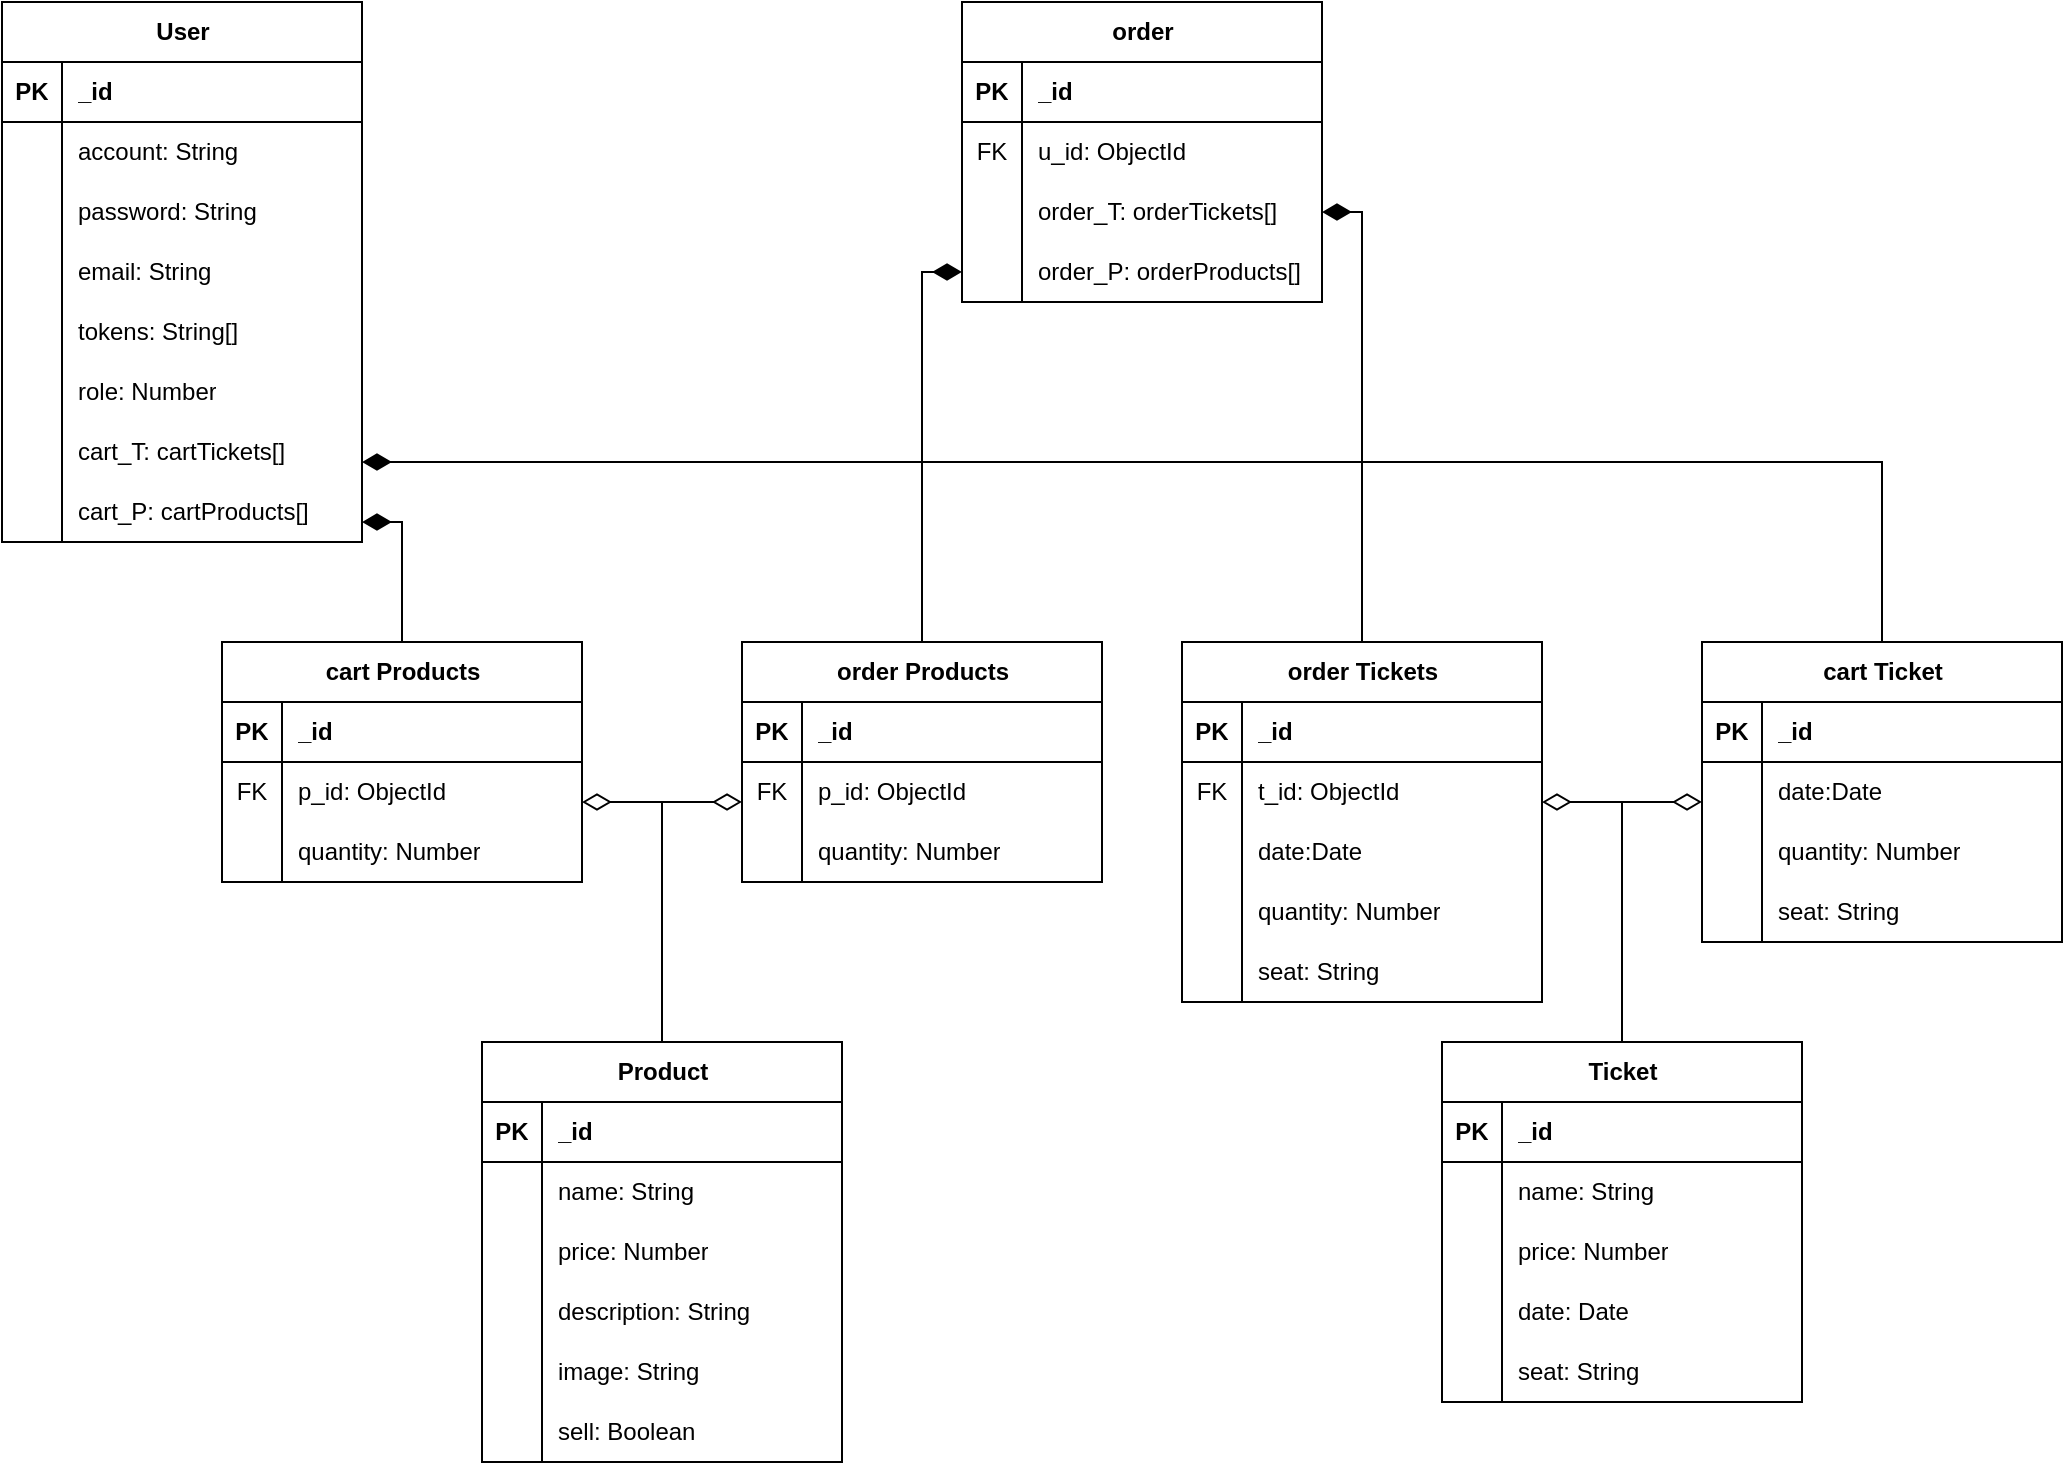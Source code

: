 <mxfile version="24.7.3" type="device">
  <diagram name="第 1 页" id="vnRmM3pLSCdq3qWlLjhB">
    <mxGraphModel dx="1093" dy="749" grid="1" gridSize="10" guides="1" tooltips="1" connect="1" arrows="1" fold="1" page="1" pageScale="1" pageWidth="1654" pageHeight="1169" math="0" shadow="0">
      <root>
        <mxCell id="0" />
        <mxCell id="1" parent="0" />
        <mxCell id="7ZdfavtsLprQ-mGhEXLM-1" value="User" style="shape=table;startSize=30;container=1;collapsible=1;childLayout=tableLayout;fixedRows=1;rowLines=0;fontStyle=1;align=center;resizeLast=1;html=1;" parent="1" vertex="1">
          <mxGeometry x="590" y="80" width="180" height="270" as="geometry" />
        </mxCell>
        <mxCell id="7ZdfavtsLprQ-mGhEXLM-2" value="" style="shape=tableRow;horizontal=0;startSize=0;swimlaneHead=0;swimlaneBody=0;fillColor=none;collapsible=0;dropTarget=0;points=[[0,0.5],[1,0.5]];portConstraint=eastwest;top=0;left=0;right=0;bottom=1;" parent="7ZdfavtsLprQ-mGhEXLM-1" vertex="1">
          <mxGeometry y="30" width="180" height="30" as="geometry" />
        </mxCell>
        <mxCell id="7ZdfavtsLprQ-mGhEXLM-3" value="PK" style="shape=partialRectangle;connectable=0;fillColor=none;top=0;left=0;bottom=0;right=0;fontStyle=1;overflow=hidden;whiteSpace=wrap;html=1;" parent="7ZdfavtsLprQ-mGhEXLM-2" vertex="1">
          <mxGeometry width="30" height="30" as="geometry">
            <mxRectangle width="30" height="30" as="alternateBounds" />
          </mxGeometry>
        </mxCell>
        <mxCell id="7ZdfavtsLprQ-mGhEXLM-4" value="_id" style="shape=partialRectangle;connectable=0;fillColor=none;top=0;left=0;bottom=0;right=0;align=left;spacingLeft=6;fontStyle=1;overflow=hidden;whiteSpace=wrap;html=1;" parent="7ZdfavtsLprQ-mGhEXLM-2" vertex="1">
          <mxGeometry x="30" width="150" height="30" as="geometry">
            <mxRectangle width="150" height="30" as="alternateBounds" />
          </mxGeometry>
        </mxCell>
        <mxCell id="7ZdfavtsLprQ-mGhEXLM-5" value="" style="shape=tableRow;horizontal=0;startSize=0;swimlaneHead=0;swimlaneBody=0;fillColor=none;collapsible=0;dropTarget=0;points=[[0,0.5],[1,0.5]];portConstraint=eastwest;top=0;left=0;right=0;bottom=0;" parent="7ZdfavtsLprQ-mGhEXLM-1" vertex="1">
          <mxGeometry y="60" width="180" height="30" as="geometry" />
        </mxCell>
        <mxCell id="7ZdfavtsLprQ-mGhEXLM-6" value="" style="shape=partialRectangle;connectable=0;fillColor=none;top=0;left=0;bottom=0;right=0;editable=1;overflow=hidden;whiteSpace=wrap;html=1;" parent="7ZdfavtsLprQ-mGhEXLM-5" vertex="1">
          <mxGeometry width="30" height="30" as="geometry">
            <mxRectangle width="30" height="30" as="alternateBounds" />
          </mxGeometry>
        </mxCell>
        <mxCell id="7ZdfavtsLprQ-mGhEXLM-7" value="account: String" style="shape=partialRectangle;connectable=0;fillColor=none;top=0;left=0;bottom=0;right=0;align=left;spacingLeft=6;overflow=hidden;whiteSpace=wrap;html=1;" parent="7ZdfavtsLprQ-mGhEXLM-5" vertex="1">
          <mxGeometry x="30" width="150" height="30" as="geometry">
            <mxRectangle width="150" height="30" as="alternateBounds" />
          </mxGeometry>
        </mxCell>
        <mxCell id="7ZdfavtsLprQ-mGhEXLM-8" value="" style="shape=tableRow;horizontal=0;startSize=0;swimlaneHead=0;swimlaneBody=0;fillColor=none;collapsible=0;dropTarget=0;points=[[0,0.5],[1,0.5]];portConstraint=eastwest;top=0;left=0;right=0;bottom=0;" parent="7ZdfavtsLprQ-mGhEXLM-1" vertex="1">
          <mxGeometry y="90" width="180" height="30" as="geometry" />
        </mxCell>
        <mxCell id="7ZdfavtsLprQ-mGhEXLM-9" value="" style="shape=partialRectangle;connectable=0;fillColor=none;top=0;left=0;bottom=0;right=0;editable=1;overflow=hidden;whiteSpace=wrap;html=1;" parent="7ZdfavtsLprQ-mGhEXLM-8" vertex="1">
          <mxGeometry width="30" height="30" as="geometry">
            <mxRectangle width="30" height="30" as="alternateBounds" />
          </mxGeometry>
        </mxCell>
        <mxCell id="7ZdfavtsLprQ-mGhEXLM-10" value="password: String" style="shape=partialRectangle;connectable=0;fillColor=none;top=0;left=0;bottom=0;right=0;align=left;spacingLeft=6;overflow=hidden;whiteSpace=wrap;html=1;" parent="7ZdfavtsLprQ-mGhEXLM-8" vertex="1">
          <mxGeometry x="30" width="150" height="30" as="geometry">
            <mxRectangle width="150" height="30" as="alternateBounds" />
          </mxGeometry>
        </mxCell>
        <mxCell id="7ZdfavtsLprQ-mGhEXLM-11" value="" style="shape=tableRow;horizontal=0;startSize=0;swimlaneHead=0;swimlaneBody=0;fillColor=none;collapsible=0;dropTarget=0;points=[[0,0.5],[1,0.5]];portConstraint=eastwest;top=0;left=0;right=0;bottom=0;" parent="7ZdfavtsLprQ-mGhEXLM-1" vertex="1">
          <mxGeometry y="120" width="180" height="30" as="geometry" />
        </mxCell>
        <mxCell id="7ZdfavtsLprQ-mGhEXLM-12" value="" style="shape=partialRectangle;connectable=0;fillColor=none;top=0;left=0;bottom=0;right=0;editable=1;overflow=hidden;whiteSpace=wrap;html=1;" parent="7ZdfavtsLprQ-mGhEXLM-11" vertex="1">
          <mxGeometry width="30" height="30" as="geometry">
            <mxRectangle width="30" height="30" as="alternateBounds" />
          </mxGeometry>
        </mxCell>
        <mxCell id="7ZdfavtsLprQ-mGhEXLM-13" value="email: String" style="shape=partialRectangle;connectable=0;fillColor=none;top=0;left=0;bottom=0;right=0;align=left;spacingLeft=6;overflow=hidden;whiteSpace=wrap;html=1;" parent="7ZdfavtsLprQ-mGhEXLM-11" vertex="1">
          <mxGeometry x="30" width="150" height="30" as="geometry">
            <mxRectangle width="150" height="30" as="alternateBounds" />
          </mxGeometry>
        </mxCell>
        <mxCell id="7ZdfavtsLprQ-mGhEXLM-27" style="shape=tableRow;horizontal=0;startSize=0;swimlaneHead=0;swimlaneBody=0;fillColor=none;collapsible=0;dropTarget=0;points=[[0,0.5],[1,0.5]];portConstraint=eastwest;top=0;left=0;right=0;bottom=0;" parent="7ZdfavtsLprQ-mGhEXLM-1" vertex="1">
          <mxGeometry y="150" width="180" height="30" as="geometry" />
        </mxCell>
        <mxCell id="7ZdfavtsLprQ-mGhEXLM-28" style="shape=partialRectangle;connectable=0;fillColor=none;top=0;left=0;bottom=0;right=0;editable=1;overflow=hidden;whiteSpace=wrap;html=1;" parent="7ZdfavtsLprQ-mGhEXLM-27" vertex="1">
          <mxGeometry width="30" height="30" as="geometry">
            <mxRectangle width="30" height="30" as="alternateBounds" />
          </mxGeometry>
        </mxCell>
        <mxCell id="7ZdfavtsLprQ-mGhEXLM-29" value="tokens: String[]" style="shape=partialRectangle;connectable=0;fillColor=none;top=0;left=0;bottom=0;right=0;align=left;spacingLeft=6;overflow=hidden;whiteSpace=wrap;html=1;" parent="7ZdfavtsLprQ-mGhEXLM-27" vertex="1">
          <mxGeometry x="30" width="150" height="30" as="geometry">
            <mxRectangle width="150" height="30" as="alternateBounds" />
          </mxGeometry>
        </mxCell>
        <mxCell id="7ZdfavtsLprQ-mGhEXLM-30" style="shape=tableRow;horizontal=0;startSize=0;swimlaneHead=0;swimlaneBody=0;fillColor=none;collapsible=0;dropTarget=0;points=[[0,0.5],[1,0.5]];portConstraint=eastwest;top=0;left=0;right=0;bottom=0;" parent="7ZdfavtsLprQ-mGhEXLM-1" vertex="1">
          <mxGeometry y="180" width="180" height="30" as="geometry" />
        </mxCell>
        <mxCell id="7ZdfavtsLprQ-mGhEXLM-31" style="shape=partialRectangle;connectable=0;fillColor=none;top=0;left=0;bottom=0;right=0;editable=1;overflow=hidden;whiteSpace=wrap;html=1;" parent="7ZdfavtsLprQ-mGhEXLM-30" vertex="1">
          <mxGeometry width="30" height="30" as="geometry">
            <mxRectangle width="30" height="30" as="alternateBounds" />
          </mxGeometry>
        </mxCell>
        <mxCell id="7ZdfavtsLprQ-mGhEXLM-32" value="role: Number" style="shape=partialRectangle;connectable=0;fillColor=none;top=0;left=0;bottom=0;right=0;align=left;spacingLeft=6;overflow=hidden;whiteSpace=wrap;html=1;" parent="7ZdfavtsLprQ-mGhEXLM-30" vertex="1">
          <mxGeometry x="30" width="150" height="30" as="geometry">
            <mxRectangle width="150" height="30" as="alternateBounds" />
          </mxGeometry>
        </mxCell>
        <mxCell id="48XkrjjY6h9dsQKsp2La-142" style="shape=tableRow;horizontal=0;startSize=0;swimlaneHead=0;swimlaneBody=0;fillColor=none;collapsible=0;dropTarget=0;points=[[0,0.5],[1,0.5]];portConstraint=eastwest;top=0;left=0;right=0;bottom=0;" parent="7ZdfavtsLprQ-mGhEXLM-1" vertex="1">
          <mxGeometry y="210" width="180" height="30" as="geometry" />
        </mxCell>
        <mxCell id="48XkrjjY6h9dsQKsp2La-143" style="shape=partialRectangle;connectable=0;fillColor=none;top=0;left=0;bottom=0;right=0;editable=1;overflow=hidden;whiteSpace=wrap;html=1;" parent="48XkrjjY6h9dsQKsp2La-142" vertex="1">
          <mxGeometry width="30" height="30" as="geometry">
            <mxRectangle width="30" height="30" as="alternateBounds" />
          </mxGeometry>
        </mxCell>
        <mxCell id="48XkrjjY6h9dsQKsp2La-144" value="cart_T: cartTickets[]" style="shape=partialRectangle;connectable=0;fillColor=none;top=0;left=0;bottom=0;right=0;align=left;spacingLeft=6;overflow=hidden;whiteSpace=wrap;html=1;" parent="48XkrjjY6h9dsQKsp2La-142" vertex="1">
          <mxGeometry x="30" width="150" height="30" as="geometry">
            <mxRectangle width="150" height="30" as="alternateBounds" />
          </mxGeometry>
        </mxCell>
        <mxCell id="48XkrjjY6h9dsQKsp2La-145" style="shape=tableRow;horizontal=0;startSize=0;swimlaneHead=0;swimlaneBody=0;fillColor=none;collapsible=0;dropTarget=0;points=[[0,0.5],[1,0.5]];portConstraint=eastwest;top=0;left=0;right=0;bottom=0;" parent="7ZdfavtsLprQ-mGhEXLM-1" vertex="1">
          <mxGeometry y="240" width="180" height="30" as="geometry" />
        </mxCell>
        <mxCell id="48XkrjjY6h9dsQKsp2La-146" style="shape=partialRectangle;connectable=0;fillColor=none;top=0;left=0;bottom=0;right=0;editable=1;overflow=hidden;whiteSpace=wrap;html=1;" parent="48XkrjjY6h9dsQKsp2La-145" vertex="1">
          <mxGeometry width="30" height="30" as="geometry">
            <mxRectangle width="30" height="30" as="alternateBounds" />
          </mxGeometry>
        </mxCell>
        <mxCell id="48XkrjjY6h9dsQKsp2La-147" value="cart_P: cartProducts[]" style="shape=partialRectangle;connectable=0;fillColor=none;top=0;left=0;bottom=0;right=0;align=left;spacingLeft=6;overflow=hidden;whiteSpace=wrap;html=1;" parent="48XkrjjY6h9dsQKsp2La-145" vertex="1">
          <mxGeometry x="30" width="150" height="30" as="geometry">
            <mxRectangle width="150" height="30" as="alternateBounds" />
          </mxGeometry>
        </mxCell>
        <mxCell id="7ZdfavtsLprQ-mGhEXLM-14" value="cart Products" style="shape=table;startSize=30;container=1;collapsible=1;childLayout=tableLayout;fixedRows=1;rowLines=0;fontStyle=1;align=center;resizeLast=1;html=1;" parent="1" vertex="1">
          <mxGeometry x="700" y="400" width="180" height="120" as="geometry" />
        </mxCell>
        <mxCell id="7ZdfavtsLprQ-mGhEXLM-15" value="" style="shape=tableRow;horizontal=0;startSize=0;swimlaneHead=0;swimlaneBody=0;fillColor=none;collapsible=0;dropTarget=0;points=[[0,0.5],[1,0.5]];portConstraint=eastwest;top=0;left=0;right=0;bottom=1;" parent="7ZdfavtsLprQ-mGhEXLM-14" vertex="1">
          <mxGeometry y="30" width="180" height="30" as="geometry" />
        </mxCell>
        <mxCell id="7ZdfavtsLprQ-mGhEXLM-16" value="PK" style="shape=partialRectangle;connectable=0;fillColor=none;top=0;left=0;bottom=0;right=0;fontStyle=1;overflow=hidden;whiteSpace=wrap;html=1;" parent="7ZdfavtsLprQ-mGhEXLM-15" vertex="1">
          <mxGeometry width="30" height="30" as="geometry">
            <mxRectangle width="30" height="30" as="alternateBounds" />
          </mxGeometry>
        </mxCell>
        <mxCell id="7ZdfavtsLprQ-mGhEXLM-17" value="_id" style="shape=partialRectangle;connectable=0;fillColor=none;top=0;left=0;bottom=0;right=0;align=left;spacingLeft=6;fontStyle=1;overflow=hidden;whiteSpace=wrap;html=1;" parent="7ZdfavtsLprQ-mGhEXLM-15" vertex="1">
          <mxGeometry x="30" width="150" height="30" as="geometry">
            <mxRectangle width="150" height="30" as="alternateBounds" />
          </mxGeometry>
        </mxCell>
        <mxCell id="7ZdfavtsLprQ-mGhEXLM-18" value="" style="shape=tableRow;horizontal=0;startSize=0;swimlaneHead=0;swimlaneBody=0;fillColor=none;collapsible=0;dropTarget=0;points=[[0,0.5],[1,0.5]];portConstraint=eastwest;top=0;left=0;right=0;bottom=0;" parent="7ZdfavtsLprQ-mGhEXLM-14" vertex="1">
          <mxGeometry y="60" width="180" height="30" as="geometry" />
        </mxCell>
        <mxCell id="7ZdfavtsLprQ-mGhEXLM-19" value="FK" style="shape=partialRectangle;connectable=0;fillColor=none;top=0;left=0;bottom=0;right=0;editable=1;overflow=hidden;whiteSpace=wrap;html=1;" parent="7ZdfavtsLprQ-mGhEXLM-18" vertex="1">
          <mxGeometry width="30" height="30" as="geometry">
            <mxRectangle width="30" height="30" as="alternateBounds" />
          </mxGeometry>
        </mxCell>
        <mxCell id="7ZdfavtsLprQ-mGhEXLM-20" value="p_id: ObjectId" style="shape=partialRectangle;connectable=0;fillColor=none;top=0;left=0;bottom=0;right=0;align=left;spacingLeft=6;overflow=hidden;whiteSpace=wrap;html=1;" parent="7ZdfavtsLprQ-mGhEXLM-18" vertex="1">
          <mxGeometry x="30" width="150" height="30" as="geometry">
            <mxRectangle width="150" height="30" as="alternateBounds" />
          </mxGeometry>
        </mxCell>
        <mxCell id="7ZdfavtsLprQ-mGhEXLM-21" value="" style="shape=tableRow;horizontal=0;startSize=0;swimlaneHead=0;swimlaneBody=0;fillColor=none;collapsible=0;dropTarget=0;points=[[0,0.5],[1,0.5]];portConstraint=eastwest;top=0;left=0;right=0;bottom=0;" parent="7ZdfavtsLprQ-mGhEXLM-14" vertex="1">
          <mxGeometry y="90" width="180" height="30" as="geometry" />
        </mxCell>
        <mxCell id="7ZdfavtsLprQ-mGhEXLM-22" value="" style="shape=partialRectangle;connectable=0;fillColor=none;top=0;left=0;bottom=0;right=0;editable=1;overflow=hidden;whiteSpace=wrap;html=1;" parent="7ZdfavtsLprQ-mGhEXLM-21" vertex="1">
          <mxGeometry width="30" height="30" as="geometry">
            <mxRectangle width="30" height="30" as="alternateBounds" />
          </mxGeometry>
        </mxCell>
        <mxCell id="7ZdfavtsLprQ-mGhEXLM-23" value="quantity: Number" style="shape=partialRectangle;connectable=0;fillColor=none;top=0;left=0;bottom=0;right=0;align=left;spacingLeft=6;overflow=hidden;whiteSpace=wrap;html=1;" parent="7ZdfavtsLprQ-mGhEXLM-21" vertex="1">
          <mxGeometry x="30" width="150" height="30" as="geometry">
            <mxRectangle width="150" height="30" as="alternateBounds" />
          </mxGeometry>
        </mxCell>
        <mxCell id="7ZdfavtsLprQ-mGhEXLM-59" value="order Products" style="shape=table;startSize=30;container=1;collapsible=1;childLayout=tableLayout;fixedRows=1;rowLines=0;fontStyle=1;align=center;resizeLast=1;html=1;" parent="1" vertex="1">
          <mxGeometry x="960" y="400" width="180" height="120" as="geometry" />
        </mxCell>
        <mxCell id="7ZdfavtsLprQ-mGhEXLM-60" value="" style="shape=tableRow;horizontal=0;startSize=0;swimlaneHead=0;swimlaneBody=0;fillColor=none;collapsible=0;dropTarget=0;points=[[0,0.5],[1,0.5]];portConstraint=eastwest;top=0;left=0;right=0;bottom=1;" parent="7ZdfavtsLprQ-mGhEXLM-59" vertex="1">
          <mxGeometry y="30" width="180" height="30" as="geometry" />
        </mxCell>
        <mxCell id="7ZdfavtsLprQ-mGhEXLM-61" value="PK" style="shape=partialRectangle;connectable=0;fillColor=none;top=0;left=0;bottom=0;right=0;fontStyle=1;overflow=hidden;whiteSpace=wrap;html=1;" parent="7ZdfavtsLprQ-mGhEXLM-60" vertex="1">
          <mxGeometry width="30" height="30" as="geometry">
            <mxRectangle width="30" height="30" as="alternateBounds" />
          </mxGeometry>
        </mxCell>
        <mxCell id="7ZdfavtsLprQ-mGhEXLM-62" value="_id" style="shape=partialRectangle;connectable=0;fillColor=none;top=0;left=0;bottom=0;right=0;align=left;spacingLeft=6;fontStyle=1;overflow=hidden;whiteSpace=wrap;html=1;" parent="7ZdfavtsLprQ-mGhEXLM-60" vertex="1">
          <mxGeometry x="30" width="150" height="30" as="geometry">
            <mxRectangle width="150" height="30" as="alternateBounds" />
          </mxGeometry>
        </mxCell>
        <mxCell id="7ZdfavtsLprQ-mGhEXLM-63" value="" style="shape=tableRow;horizontal=0;startSize=0;swimlaneHead=0;swimlaneBody=0;fillColor=none;collapsible=0;dropTarget=0;points=[[0,0.5],[1,0.5]];portConstraint=eastwest;top=0;left=0;right=0;bottom=0;" parent="7ZdfavtsLprQ-mGhEXLM-59" vertex="1">
          <mxGeometry y="60" width="180" height="30" as="geometry" />
        </mxCell>
        <mxCell id="7ZdfavtsLprQ-mGhEXLM-64" value="FK" style="shape=partialRectangle;connectable=0;fillColor=none;top=0;left=0;bottom=0;right=0;editable=1;overflow=hidden;whiteSpace=wrap;html=1;" parent="7ZdfavtsLprQ-mGhEXLM-63" vertex="1">
          <mxGeometry width="30" height="30" as="geometry">
            <mxRectangle width="30" height="30" as="alternateBounds" />
          </mxGeometry>
        </mxCell>
        <mxCell id="7ZdfavtsLprQ-mGhEXLM-65" value="p_id: ObjectId" style="shape=partialRectangle;connectable=0;fillColor=none;top=0;left=0;bottom=0;right=0;align=left;spacingLeft=6;overflow=hidden;whiteSpace=wrap;html=1;" parent="7ZdfavtsLprQ-mGhEXLM-63" vertex="1">
          <mxGeometry x="30" width="150" height="30" as="geometry">
            <mxRectangle width="150" height="30" as="alternateBounds" />
          </mxGeometry>
        </mxCell>
        <mxCell id="7ZdfavtsLprQ-mGhEXLM-66" value="" style="shape=tableRow;horizontal=0;startSize=0;swimlaneHead=0;swimlaneBody=0;fillColor=none;collapsible=0;dropTarget=0;points=[[0,0.5],[1,0.5]];portConstraint=eastwest;top=0;left=0;right=0;bottom=0;" parent="7ZdfavtsLprQ-mGhEXLM-59" vertex="1">
          <mxGeometry y="90" width="180" height="30" as="geometry" />
        </mxCell>
        <mxCell id="7ZdfavtsLprQ-mGhEXLM-67" value="" style="shape=partialRectangle;connectable=0;fillColor=none;top=0;left=0;bottom=0;right=0;editable=1;overflow=hidden;whiteSpace=wrap;html=1;" parent="7ZdfavtsLprQ-mGhEXLM-66" vertex="1">
          <mxGeometry width="30" height="30" as="geometry">
            <mxRectangle width="30" height="30" as="alternateBounds" />
          </mxGeometry>
        </mxCell>
        <mxCell id="7ZdfavtsLprQ-mGhEXLM-68" value="quantity: Number" style="shape=partialRectangle;connectable=0;fillColor=none;top=0;left=0;bottom=0;right=0;align=left;spacingLeft=6;overflow=hidden;whiteSpace=wrap;html=1;" parent="7ZdfavtsLprQ-mGhEXLM-66" vertex="1">
          <mxGeometry x="30" width="150" height="30" as="geometry">
            <mxRectangle width="150" height="30" as="alternateBounds" />
          </mxGeometry>
        </mxCell>
        <mxCell id="7ZdfavtsLprQ-mGhEXLM-74" style="edgeStyle=orthogonalEdgeStyle;rounded=0;orthogonalLoop=1;jettySize=auto;html=1;entryX=0.009;entryY=0.203;entryDx=0;entryDy=0;entryPerimeter=0;" parent="1" target="7ZdfavtsLprQ-mGhEXLM-59" edge="1">
          <mxGeometry relative="1" as="geometry" />
        </mxCell>
        <mxCell id="7ZdfavtsLprQ-mGhEXLM-37" value="Product" style="shape=table;startSize=30;container=1;collapsible=1;childLayout=tableLayout;fixedRows=1;rowLines=0;fontStyle=1;align=center;resizeLast=1;html=1;" parent="1" vertex="1">
          <mxGeometry x="830" y="600" width="180" height="210" as="geometry" />
        </mxCell>
        <mxCell id="7ZdfavtsLprQ-mGhEXLM-38" value="" style="shape=tableRow;horizontal=0;startSize=0;swimlaneHead=0;swimlaneBody=0;fillColor=none;collapsible=0;dropTarget=0;points=[[0,0.5],[1,0.5]];portConstraint=eastwest;top=0;left=0;right=0;bottom=1;" parent="7ZdfavtsLprQ-mGhEXLM-37" vertex="1">
          <mxGeometry y="30" width="180" height="30" as="geometry" />
        </mxCell>
        <mxCell id="7ZdfavtsLprQ-mGhEXLM-39" value="PK" style="shape=partialRectangle;connectable=0;fillColor=none;top=0;left=0;bottom=0;right=0;fontStyle=1;overflow=hidden;whiteSpace=wrap;html=1;" parent="7ZdfavtsLprQ-mGhEXLM-38" vertex="1">
          <mxGeometry width="30" height="30" as="geometry">
            <mxRectangle width="30" height="30" as="alternateBounds" />
          </mxGeometry>
        </mxCell>
        <mxCell id="7ZdfavtsLprQ-mGhEXLM-40" value="_id" style="shape=partialRectangle;connectable=0;fillColor=none;top=0;left=0;bottom=0;right=0;align=left;spacingLeft=6;fontStyle=1;overflow=hidden;whiteSpace=wrap;html=1;" parent="7ZdfavtsLprQ-mGhEXLM-38" vertex="1">
          <mxGeometry x="30" width="150" height="30" as="geometry">
            <mxRectangle width="150" height="30" as="alternateBounds" />
          </mxGeometry>
        </mxCell>
        <mxCell id="7ZdfavtsLprQ-mGhEXLM-41" value="" style="shape=tableRow;horizontal=0;startSize=0;swimlaneHead=0;swimlaneBody=0;fillColor=none;collapsible=0;dropTarget=0;points=[[0,0.5],[1,0.5]];portConstraint=eastwest;top=0;left=0;right=0;bottom=0;" parent="7ZdfavtsLprQ-mGhEXLM-37" vertex="1">
          <mxGeometry y="60" width="180" height="30" as="geometry" />
        </mxCell>
        <mxCell id="7ZdfavtsLprQ-mGhEXLM-42" value="" style="shape=partialRectangle;connectable=0;fillColor=none;top=0;left=0;bottom=0;right=0;editable=1;overflow=hidden;whiteSpace=wrap;html=1;" parent="7ZdfavtsLprQ-mGhEXLM-41" vertex="1">
          <mxGeometry width="30" height="30" as="geometry">
            <mxRectangle width="30" height="30" as="alternateBounds" />
          </mxGeometry>
        </mxCell>
        <mxCell id="7ZdfavtsLprQ-mGhEXLM-43" value="name: String" style="shape=partialRectangle;connectable=0;fillColor=none;top=0;left=0;bottom=0;right=0;align=left;spacingLeft=6;overflow=hidden;whiteSpace=wrap;html=1;" parent="7ZdfavtsLprQ-mGhEXLM-41" vertex="1">
          <mxGeometry x="30" width="150" height="30" as="geometry">
            <mxRectangle width="150" height="30" as="alternateBounds" />
          </mxGeometry>
        </mxCell>
        <mxCell id="7ZdfavtsLprQ-mGhEXLM-44" value="" style="shape=tableRow;horizontal=0;startSize=0;swimlaneHead=0;swimlaneBody=0;fillColor=none;collapsible=0;dropTarget=0;points=[[0,0.5],[1,0.5]];portConstraint=eastwest;top=0;left=0;right=0;bottom=0;" parent="7ZdfavtsLprQ-mGhEXLM-37" vertex="1">
          <mxGeometry y="90" width="180" height="30" as="geometry" />
        </mxCell>
        <mxCell id="7ZdfavtsLprQ-mGhEXLM-45" value="" style="shape=partialRectangle;connectable=0;fillColor=none;top=0;left=0;bottom=0;right=0;editable=1;overflow=hidden;whiteSpace=wrap;html=1;" parent="7ZdfavtsLprQ-mGhEXLM-44" vertex="1">
          <mxGeometry width="30" height="30" as="geometry">
            <mxRectangle width="30" height="30" as="alternateBounds" />
          </mxGeometry>
        </mxCell>
        <mxCell id="7ZdfavtsLprQ-mGhEXLM-46" value="price: Number" style="shape=partialRectangle;connectable=0;fillColor=none;top=0;left=0;bottom=0;right=0;align=left;spacingLeft=6;overflow=hidden;whiteSpace=wrap;html=1;" parent="7ZdfavtsLprQ-mGhEXLM-44" vertex="1">
          <mxGeometry x="30" width="150" height="30" as="geometry">
            <mxRectangle width="150" height="30" as="alternateBounds" />
          </mxGeometry>
        </mxCell>
        <mxCell id="7ZdfavtsLprQ-mGhEXLM-47" style="shape=tableRow;horizontal=0;startSize=0;swimlaneHead=0;swimlaneBody=0;fillColor=none;collapsible=0;dropTarget=0;points=[[0,0.5],[1,0.5]];portConstraint=eastwest;top=0;left=0;right=0;bottom=0;" parent="7ZdfavtsLprQ-mGhEXLM-37" vertex="1">
          <mxGeometry y="120" width="180" height="30" as="geometry" />
        </mxCell>
        <mxCell id="7ZdfavtsLprQ-mGhEXLM-48" style="shape=partialRectangle;connectable=0;fillColor=none;top=0;left=0;bottom=0;right=0;editable=1;overflow=hidden;whiteSpace=wrap;html=1;" parent="7ZdfavtsLprQ-mGhEXLM-47" vertex="1">
          <mxGeometry width="30" height="30" as="geometry">
            <mxRectangle width="30" height="30" as="alternateBounds" />
          </mxGeometry>
        </mxCell>
        <mxCell id="7ZdfavtsLprQ-mGhEXLM-49" value="description: String" style="shape=partialRectangle;connectable=0;fillColor=none;top=0;left=0;bottom=0;right=0;align=left;spacingLeft=6;overflow=hidden;whiteSpace=wrap;html=1;" parent="7ZdfavtsLprQ-mGhEXLM-47" vertex="1">
          <mxGeometry x="30" width="150" height="30" as="geometry">
            <mxRectangle width="150" height="30" as="alternateBounds" />
          </mxGeometry>
        </mxCell>
        <mxCell id="7ZdfavtsLprQ-mGhEXLM-50" style="shape=tableRow;horizontal=0;startSize=0;swimlaneHead=0;swimlaneBody=0;fillColor=none;collapsible=0;dropTarget=0;points=[[0,0.5],[1,0.5]];portConstraint=eastwest;top=0;left=0;right=0;bottom=0;" parent="7ZdfavtsLprQ-mGhEXLM-37" vertex="1">
          <mxGeometry y="150" width="180" height="30" as="geometry" />
        </mxCell>
        <mxCell id="7ZdfavtsLprQ-mGhEXLM-51" style="shape=partialRectangle;connectable=0;fillColor=none;top=0;left=0;bottom=0;right=0;editable=1;overflow=hidden;whiteSpace=wrap;html=1;" parent="7ZdfavtsLprQ-mGhEXLM-50" vertex="1">
          <mxGeometry width="30" height="30" as="geometry">
            <mxRectangle width="30" height="30" as="alternateBounds" />
          </mxGeometry>
        </mxCell>
        <mxCell id="7ZdfavtsLprQ-mGhEXLM-52" value="image: String" style="shape=partialRectangle;connectable=0;fillColor=none;top=0;left=0;bottom=0;right=0;align=left;spacingLeft=6;overflow=hidden;whiteSpace=wrap;html=1;" parent="7ZdfavtsLprQ-mGhEXLM-50" vertex="1">
          <mxGeometry x="30" width="150" height="30" as="geometry">
            <mxRectangle width="150" height="30" as="alternateBounds" />
          </mxGeometry>
        </mxCell>
        <mxCell id="7ZdfavtsLprQ-mGhEXLM-53" style="shape=tableRow;horizontal=0;startSize=0;swimlaneHead=0;swimlaneBody=0;fillColor=none;collapsible=0;dropTarget=0;points=[[0,0.5],[1,0.5]];portConstraint=eastwest;top=0;left=0;right=0;bottom=0;" parent="7ZdfavtsLprQ-mGhEXLM-37" vertex="1">
          <mxGeometry y="180" width="180" height="30" as="geometry" />
        </mxCell>
        <mxCell id="7ZdfavtsLprQ-mGhEXLM-54" style="shape=partialRectangle;connectable=0;fillColor=none;top=0;left=0;bottom=0;right=0;editable=1;overflow=hidden;whiteSpace=wrap;html=1;" parent="7ZdfavtsLprQ-mGhEXLM-53" vertex="1">
          <mxGeometry width="30" height="30" as="geometry">
            <mxRectangle width="30" height="30" as="alternateBounds" />
          </mxGeometry>
        </mxCell>
        <mxCell id="7ZdfavtsLprQ-mGhEXLM-55" value="sell: Boolean" style="shape=partialRectangle;connectable=0;fillColor=none;top=0;left=0;bottom=0;right=0;align=left;spacingLeft=6;overflow=hidden;whiteSpace=wrap;html=1;" parent="7ZdfavtsLprQ-mGhEXLM-53" vertex="1">
          <mxGeometry x="30" width="150" height="30" as="geometry">
            <mxRectangle width="150" height="30" as="alternateBounds" />
          </mxGeometry>
        </mxCell>
        <mxCell id="7ZdfavtsLprQ-mGhEXLM-114" value="order" style="shape=table;startSize=30;container=1;collapsible=1;childLayout=tableLayout;fixedRows=1;rowLines=0;fontStyle=1;align=center;resizeLast=1;html=1;" parent="1" vertex="1">
          <mxGeometry x="1070" y="80" width="180" height="150" as="geometry" />
        </mxCell>
        <mxCell id="7ZdfavtsLprQ-mGhEXLM-115" value="" style="shape=tableRow;horizontal=0;startSize=0;swimlaneHead=0;swimlaneBody=0;fillColor=none;collapsible=0;dropTarget=0;points=[[0,0.5],[1,0.5]];portConstraint=eastwest;top=0;left=0;right=0;bottom=1;" parent="7ZdfavtsLprQ-mGhEXLM-114" vertex="1">
          <mxGeometry y="30" width="180" height="30" as="geometry" />
        </mxCell>
        <mxCell id="7ZdfavtsLprQ-mGhEXLM-116" value="PK" style="shape=partialRectangle;connectable=0;fillColor=none;top=0;left=0;bottom=0;right=0;fontStyle=1;overflow=hidden;whiteSpace=wrap;html=1;" parent="7ZdfavtsLprQ-mGhEXLM-115" vertex="1">
          <mxGeometry width="30" height="30" as="geometry">
            <mxRectangle width="30" height="30" as="alternateBounds" />
          </mxGeometry>
        </mxCell>
        <mxCell id="7ZdfavtsLprQ-mGhEXLM-117" value="_id" style="shape=partialRectangle;connectable=0;fillColor=none;top=0;left=0;bottom=0;right=0;align=left;spacingLeft=6;fontStyle=1;overflow=hidden;whiteSpace=wrap;html=1;" parent="7ZdfavtsLprQ-mGhEXLM-115" vertex="1">
          <mxGeometry x="30" width="150" height="30" as="geometry">
            <mxRectangle width="150" height="30" as="alternateBounds" />
          </mxGeometry>
        </mxCell>
        <mxCell id="7ZdfavtsLprQ-mGhEXLM-118" value="" style="shape=tableRow;horizontal=0;startSize=0;swimlaneHead=0;swimlaneBody=0;fillColor=none;collapsible=0;dropTarget=0;points=[[0,0.5],[1,0.5]];portConstraint=eastwest;top=0;left=0;right=0;bottom=0;" parent="7ZdfavtsLprQ-mGhEXLM-114" vertex="1">
          <mxGeometry y="60" width="180" height="30" as="geometry" />
        </mxCell>
        <mxCell id="7ZdfavtsLprQ-mGhEXLM-119" value="FK" style="shape=partialRectangle;connectable=0;fillColor=none;top=0;left=0;bottom=0;right=0;editable=1;overflow=hidden;whiteSpace=wrap;html=1;" parent="7ZdfavtsLprQ-mGhEXLM-118" vertex="1">
          <mxGeometry width="30" height="30" as="geometry">
            <mxRectangle width="30" height="30" as="alternateBounds" />
          </mxGeometry>
        </mxCell>
        <mxCell id="7ZdfavtsLprQ-mGhEXLM-120" value="u_id: ObjectId" style="shape=partialRectangle;connectable=0;fillColor=none;top=0;left=0;bottom=0;right=0;align=left;spacingLeft=6;overflow=hidden;whiteSpace=wrap;html=1;" parent="7ZdfavtsLprQ-mGhEXLM-118" vertex="1">
          <mxGeometry x="30" width="150" height="30" as="geometry">
            <mxRectangle width="150" height="30" as="alternateBounds" />
          </mxGeometry>
        </mxCell>
        <mxCell id="48XkrjjY6h9dsQKsp2La-151" style="shape=tableRow;horizontal=0;startSize=0;swimlaneHead=0;swimlaneBody=0;fillColor=none;collapsible=0;dropTarget=0;points=[[0,0.5],[1,0.5]];portConstraint=eastwest;top=0;left=0;right=0;bottom=0;" parent="7ZdfavtsLprQ-mGhEXLM-114" vertex="1">
          <mxGeometry y="90" width="180" height="30" as="geometry" />
        </mxCell>
        <mxCell id="48XkrjjY6h9dsQKsp2La-152" style="shape=partialRectangle;connectable=0;fillColor=none;top=0;left=0;bottom=0;right=0;editable=1;overflow=hidden;whiteSpace=wrap;html=1;" parent="48XkrjjY6h9dsQKsp2La-151" vertex="1">
          <mxGeometry width="30" height="30" as="geometry">
            <mxRectangle width="30" height="30" as="alternateBounds" />
          </mxGeometry>
        </mxCell>
        <mxCell id="48XkrjjY6h9dsQKsp2La-153" value="order_T: orderTickets[]" style="shape=partialRectangle;connectable=0;fillColor=none;top=0;left=0;bottom=0;right=0;align=left;spacingLeft=6;overflow=hidden;whiteSpace=wrap;html=1;" parent="48XkrjjY6h9dsQKsp2La-151" vertex="1">
          <mxGeometry x="30" width="150" height="30" as="geometry">
            <mxRectangle width="150" height="30" as="alternateBounds" />
          </mxGeometry>
        </mxCell>
        <mxCell id="48XkrjjY6h9dsQKsp2La-148" style="shape=tableRow;horizontal=0;startSize=0;swimlaneHead=0;swimlaneBody=0;fillColor=none;collapsible=0;dropTarget=0;points=[[0,0.5],[1,0.5]];portConstraint=eastwest;top=0;left=0;right=0;bottom=0;" parent="7ZdfavtsLprQ-mGhEXLM-114" vertex="1">
          <mxGeometry y="120" width="180" height="30" as="geometry" />
        </mxCell>
        <mxCell id="48XkrjjY6h9dsQKsp2La-149" style="shape=partialRectangle;connectable=0;fillColor=none;top=0;left=0;bottom=0;right=0;editable=1;overflow=hidden;whiteSpace=wrap;html=1;" parent="48XkrjjY6h9dsQKsp2La-148" vertex="1">
          <mxGeometry width="30" height="30" as="geometry">
            <mxRectangle width="30" height="30" as="alternateBounds" />
          </mxGeometry>
        </mxCell>
        <mxCell id="48XkrjjY6h9dsQKsp2La-150" value="order_P: orderProducts[]" style="shape=partialRectangle;connectable=0;fillColor=none;top=0;left=0;bottom=0;right=0;align=left;spacingLeft=6;overflow=hidden;whiteSpace=wrap;html=1;" parent="48XkrjjY6h9dsQKsp2La-148" vertex="1">
          <mxGeometry x="30" width="150" height="30" as="geometry">
            <mxRectangle width="150" height="30" as="alternateBounds" />
          </mxGeometry>
        </mxCell>
        <mxCell id="7ZdfavtsLprQ-mGhEXLM-132" style="edgeStyle=orthogonalEdgeStyle;rounded=0;orthogonalLoop=1;jettySize=auto;html=1;entryX=0.5;entryY=0;entryDx=0;entryDy=0;endArrow=none;endFill=0;startArrow=diamondThin;startFill=0;startSize=12;" parent="1" source="7ZdfavtsLprQ-mGhEXLM-18" target="7ZdfavtsLprQ-mGhEXLM-37" edge="1">
          <mxGeometry relative="1" as="geometry">
            <Array as="points">
              <mxPoint x="920" y="480" />
              <mxPoint x="920" y="600" />
            </Array>
          </mxGeometry>
        </mxCell>
        <mxCell id="7ZdfavtsLprQ-mGhEXLM-133" style="edgeStyle=orthogonalEdgeStyle;rounded=0;orthogonalLoop=1;jettySize=auto;html=1;entryX=0.5;entryY=0;entryDx=0;entryDy=0;endArrow=none;endFill=0;startArrow=diamondThin;startFill=1;startSize=12;" parent="1" target="7ZdfavtsLprQ-mGhEXLM-59" edge="1">
          <mxGeometry relative="1" as="geometry">
            <Array as="points">
              <mxPoint x="1050" y="225" />
            </Array>
          </mxGeometry>
        </mxCell>
        <mxCell id="7ZdfavtsLprQ-mGhEXLM-136" style="edgeStyle=orthogonalEdgeStyle;rounded=0;orthogonalLoop=1;jettySize=auto;html=1;endArrow=none;endFill=0;startArrow=diamondThin;startFill=0;startSize=12;" parent="1" source="7ZdfavtsLprQ-mGhEXLM-63" target="7ZdfavtsLprQ-mGhEXLM-37" edge="1">
          <mxGeometry relative="1" as="geometry">
            <Array as="points">
              <mxPoint x="920" y="480" />
            </Array>
          </mxGeometry>
        </mxCell>
        <mxCell id="7ZdfavtsLprQ-mGhEXLM-140" value="Ticket" style="shape=table;startSize=30;container=1;collapsible=1;childLayout=tableLayout;fixedRows=1;rowLines=0;fontStyle=1;align=center;resizeLast=1;html=1;" parent="1" vertex="1">
          <mxGeometry x="1310" y="600" width="180" height="180" as="geometry" />
        </mxCell>
        <mxCell id="7ZdfavtsLprQ-mGhEXLM-141" value="" style="shape=tableRow;horizontal=0;startSize=0;swimlaneHead=0;swimlaneBody=0;fillColor=none;collapsible=0;dropTarget=0;points=[[0,0.5],[1,0.5]];portConstraint=eastwest;top=0;left=0;right=0;bottom=1;" parent="7ZdfavtsLprQ-mGhEXLM-140" vertex="1">
          <mxGeometry y="30" width="180" height="30" as="geometry" />
        </mxCell>
        <mxCell id="7ZdfavtsLprQ-mGhEXLM-142" value="PK" style="shape=partialRectangle;connectable=0;fillColor=none;top=0;left=0;bottom=0;right=0;fontStyle=1;overflow=hidden;whiteSpace=wrap;html=1;" parent="7ZdfavtsLprQ-mGhEXLM-141" vertex="1">
          <mxGeometry width="30" height="30" as="geometry">
            <mxRectangle width="30" height="30" as="alternateBounds" />
          </mxGeometry>
        </mxCell>
        <mxCell id="7ZdfavtsLprQ-mGhEXLM-143" value="_id" style="shape=partialRectangle;connectable=0;fillColor=none;top=0;left=0;bottom=0;right=0;align=left;spacingLeft=6;fontStyle=1;overflow=hidden;whiteSpace=wrap;html=1;" parent="7ZdfavtsLprQ-mGhEXLM-141" vertex="1">
          <mxGeometry x="30" width="150" height="30" as="geometry">
            <mxRectangle width="150" height="30" as="alternateBounds" />
          </mxGeometry>
        </mxCell>
        <mxCell id="7ZdfavtsLprQ-mGhEXLM-144" value="" style="shape=tableRow;horizontal=0;startSize=0;swimlaneHead=0;swimlaneBody=0;fillColor=none;collapsible=0;dropTarget=0;points=[[0,0.5],[1,0.5]];portConstraint=eastwest;top=0;left=0;right=0;bottom=0;" parent="7ZdfavtsLprQ-mGhEXLM-140" vertex="1">
          <mxGeometry y="60" width="180" height="30" as="geometry" />
        </mxCell>
        <mxCell id="7ZdfavtsLprQ-mGhEXLM-145" value="" style="shape=partialRectangle;connectable=0;fillColor=none;top=0;left=0;bottom=0;right=0;editable=1;overflow=hidden;whiteSpace=wrap;html=1;" parent="7ZdfavtsLprQ-mGhEXLM-144" vertex="1">
          <mxGeometry width="30" height="30" as="geometry">
            <mxRectangle width="30" height="30" as="alternateBounds" />
          </mxGeometry>
        </mxCell>
        <mxCell id="7ZdfavtsLprQ-mGhEXLM-146" value="name: String" style="shape=partialRectangle;connectable=0;fillColor=none;top=0;left=0;bottom=0;right=0;align=left;spacingLeft=6;overflow=hidden;whiteSpace=wrap;html=1;" parent="7ZdfavtsLprQ-mGhEXLM-144" vertex="1">
          <mxGeometry x="30" width="150" height="30" as="geometry">
            <mxRectangle width="150" height="30" as="alternateBounds" />
          </mxGeometry>
        </mxCell>
        <mxCell id="7ZdfavtsLprQ-mGhEXLM-147" value="" style="shape=tableRow;horizontal=0;startSize=0;swimlaneHead=0;swimlaneBody=0;fillColor=none;collapsible=0;dropTarget=0;points=[[0,0.5],[1,0.5]];portConstraint=eastwest;top=0;left=0;right=0;bottom=0;" parent="7ZdfavtsLprQ-mGhEXLM-140" vertex="1">
          <mxGeometry y="90" width="180" height="30" as="geometry" />
        </mxCell>
        <mxCell id="7ZdfavtsLprQ-mGhEXLM-148" value="" style="shape=partialRectangle;connectable=0;fillColor=none;top=0;left=0;bottom=0;right=0;editable=1;overflow=hidden;whiteSpace=wrap;html=1;" parent="7ZdfavtsLprQ-mGhEXLM-147" vertex="1">
          <mxGeometry width="30" height="30" as="geometry">
            <mxRectangle width="30" height="30" as="alternateBounds" />
          </mxGeometry>
        </mxCell>
        <mxCell id="7ZdfavtsLprQ-mGhEXLM-149" value="price: Number" style="shape=partialRectangle;connectable=0;fillColor=none;top=0;left=0;bottom=0;right=0;align=left;spacingLeft=6;overflow=hidden;whiteSpace=wrap;html=1;" parent="7ZdfavtsLprQ-mGhEXLM-147" vertex="1">
          <mxGeometry x="30" width="150" height="30" as="geometry">
            <mxRectangle width="150" height="30" as="alternateBounds" />
          </mxGeometry>
        </mxCell>
        <mxCell id="7ZdfavtsLprQ-mGhEXLM-150" style="shape=tableRow;horizontal=0;startSize=0;swimlaneHead=0;swimlaneBody=0;fillColor=none;collapsible=0;dropTarget=0;points=[[0,0.5],[1,0.5]];portConstraint=eastwest;top=0;left=0;right=0;bottom=0;" parent="7ZdfavtsLprQ-mGhEXLM-140" vertex="1">
          <mxGeometry y="120" width="180" height="30" as="geometry" />
        </mxCell>
        <mxCell id="7ZdfavtsLprQ-mGhEXLM-151" style="shape=partialRectangle;connectable=0;fillColor=none;top=0;left=0;bottom=0;right=0;editable=1;overflow=hidden;whiteSpace=wrap;html=1;" parent="7ZdfavtsLprQ-mGhEXLM-150" vertex="1">
          <mxGeometry width="30" height="30" as="geometry">
            <mxRectangle width="30" height="30" as="alternateBounds" />
          </mxGeometry>
        </mxCell>
        <mxCell id="7ZdfavtsLprQ-mGhEXLM-152" value="date: Date" style="shape=partialRectangle;connectable=0;fillColor=none;top=0;left=0;bottom=0;right=0;align=left;spacingLeft=6;overflow=hidden;whiteSpace=wrap;html=1;" parent="7ZdfavtsLprQ-mGhEXLM-150" vertex="1">
          <mxGeometry x="30" width="150" height="30" as="geometry">
            <mxRectangle width="150" height="30" as="alternateBounds" />
          </mxGeometry>
        </mxCell>
        <mxCell id="48XkrjjY6h9dsQKsp2La-133" style="shape=tableRow;horizontal=0;startSize=0;swimlaneHead=0;swimlaneBody=0;fillColor=none;collapsible=0;dropTarget=0;points=[[0,0.5],[1,0.5]];portConstraint=eastwest;top=0;left=0;right=0;bottom=0;" parent="7ZdfavtsLprQ-mGhEXLM-140" vertex="1">
          <mxGeometry y="150" width="180" height="30" as="geometry" />
        </mxCell>
        <mxCell id="48XkrjjY6h9dsQKsp2La-134" style="shape=partialRectangle;connectable=0;fillColor=none;top=0;left=0;bottom=0;right=0;editable=1;overflow=hidden;whiteSpace=wrap;html=1;" parent="48XkrjjY6h9dsQKsp2La-133" vertex="1">
          <mxGeometry width="30" height="30" as="geometry">
            <mxRectangle width="30" height="30" as="alternateBounds" />
          </mxGeometry>
        </mxCell>
        <mxCell id="48XkrjjY6h9dsQKsp2La-135" value="seat: String" style="shape=partialRectangle;connectable=0;fillColor=none;top=0;left=0;bottom=0;right=0;align=left;spacingLeft=6;overflow=hidden;whiteSpace=wrap;html=1;" parent="48XkrjjY6h9dsQKsp2La-133" vertex="1">
          <mxGeometry x="30" width="150" height="30" as="geometry">
            <mxRectangle width="150" height="30" as="alternateBounds" />
          </mxGeometry>
        </mxCell>
        <mxCell id="7ZdfavtsLprQ-mGhEXLM-159" value="cart Ticket" style="shape=table;startSize=30;container=1;collapsible=1;childLayout=tableLayout;fixedRows=1;rowLines=0;fontStyle=1;align=center;resizeLast=1;html=1;" parent="1" vertex="1">
          <mxGeometry x="1440" y="400" width="180" height="150" as="geometry" />
        </mxCell>
        <mxCell id="7ZdfavtsLprQ-mGhEXLM-160" value="" style="shape=tableRow;horizontal=0;startSize=0;swimlaneHead=0;swimlaneBody=0;fillColor=none;collapsible=0;dropTarget=0;points=[[0,0.5],[1,0.5]];portConstraint=eastwest;top=0;left=0;right=0;bottom=1;" parent="7ZdfavtsLprQ-mGhEXLM-159" vertex="1">
          <mxGeometry y="30" width="180" height="30" as="geometry" />
        </mxCell>
        <mxCell id="7ZdfavtsLprQ-mGhEXLM-161" value="PK" style="shape=partialRectangle;connectable=0;fillColor=none;top=0;left=0;bottom=0;right=0;fontStyle=1;overflow=hidden;whiteSpace=wrap;html=1;" parent="7ZdfavtsLprQ-mGhEXLM-160" vertex="1">
          <mxGeometry width="30" height="30" as="geometry">
            <mxRectangle width="30" height="30" as="alternateBounds" />
          </mxGeometry>
        </mxCell>
        <mxCell id="7ZdfavtsLprQ-mGhEXLM-162" value="_id" style="shape=partialRectangle;connectable=0;fillColor=none;top=0;left=0;bottom=0;right=0;align=left;spacingLeft=6;fontStyle=1;overflow=hidden;whiteSpace=wrap;html=1;" parent="7ZdfavtsLprQ-mGhEXLM-160" vertex="1">
          <mxGeometry x="30" width="150" height="30" as="geometry">
            <mxRectangle width="150" height="30" as="alternateBounds" />
          </mxGeometry>
        </mxCell>
        <mxCell id="7ZdfavtsLprQ-mGhEXLM-163" value="" style="shape=tableRow;horizontal=0;startSize=0;swimlaneHead=0;swimlaneBody=0;fillColor=none;collapsible=0;dropTarget=0;points=[[0,0.5],[1,0.5]];portConstraint=eastwest;top=0;left=0;right=0;bottom=0;" parent="7ZdfavtsLprQ-mGhEXLM-159" vertex="1">
          <mxGeometry y="60" width="180" height="30" as="geometry" />
        </mxCell>
        <mxCell id="7ZdfavtsLprQ-mGhEXLM-164" value="" style="shape=partialRectangle;connectable=0;fillColor=none;top=0;left=0;bottom=0;right=0;editable=1;overflow=hidden;whiteSpace=wrap;html=1;" parent="7ZdfavtsLprQ-mGhEXLM-163" vertex="1">
          <mxGeometry width="30" height="30" as="geometry">
            <mxRectangle width="30" height="30" as="alternateBounds" />
          </mxGeometry>
        </mxCell>
        <mxCell id="7ZdfavtsLprQ-mGhEXLM-165" value="date:Date" style="shape=partialRectangle;connectable=0;fillColor=none;top=0;left=0;bottom=0;right=0;align=left;spacingLeft=6;overflow=hidden;whiteSpace=wrap;html=1;" parent="7ZdfavtsLprQ-mGhEXLM-163" vertex="1">
          <mxGeometry x="30" width="150" height="30" as="geometry">
            <mxRectangle width="150" height="30" as="alternateBounds" />
          </mxGeometry>
        </mxCell>
        <mxCell id="7ZdfavtsLprQ-mGhEXLM-166" value="" style="shape=tableRow;horizontal=0;startSize=0;swimlaneHead=0;swimlaneBody=0;fillColor=none;collapsible=0;dropTarget=0;points=[[0,0.5],[1,0.5]];portConstraint=eastwest;top=0;left=0;right=0;bottom=0;" parent="7ZdfavtsLprQ-mGhEXLM-159" vertex="1">
          <mxGeometry y="90" width="180" height="30" as="geometry" />
        </mxCell>
        <mxCell id="7ZdfavtsLprQ-mGhEXLM-167" value="" style="shape=partialRectangle;connectable=0;fillColor=none;top=0;left=0;bottom=0;right=0;editable=1;overflow=hidden;whiteSpace=wrap;html=1;" parent="7ZdfavtsLprQ-mGhEXLM-166" vertex="1">
          <mxGeometry width="30" height="30" as="geometry">
            <mxRectangle width="30" height="30" as="alternateBounds" />
          </mxGeometry>
        </mxCell>
        <mxCell id="7ZdfavtsLprQ-mGhEXLM-168" value="quantity: Number" style="shape=partialRectangle;connectable=0;fillColor=none;top=0;left=0;bottom=0;right=0;align=left;spacingLeft=6;overflow=hidden;whiteSpace=wrap;html=1;" parent="7ZdfavtsLprQ-mGhEXLM-166" vertex="1">
          <mxGeometry x="30" width="150" height="30" as="geometry">
            <mxRectangle width="150" height="30" as="alternateBounds" />
          </mxGeometry>
        </mxCell>
        <mxCell id="48XkrjjY6h9dsQKsp2La-136" style="shape=tableRow;horizontal=0;startSize=0;swimlaneHead=0;swimlaneBody=0;fillColor=none;collapsible=0;dropTarget=0;points=[[0,0.5],[1,0.5]];portConstraint=eastwest;top=0;left=0;right=0;bottom=0;" parent="7ZdfavtsLprQ-mGhEXLM-159" vertex="1">
          <mxGeometry y="120" width="180" height="30" as="geometry" />
        </mxCell>
        <mxCell id="48XkrjjY6h9dsQKsp2La-137" style="shape=partialRectangle;connectable=0;fillColor=none;top=0;left=0;bottom=0;right=0;editable=1;overflow=hidden;whiteSpace=wrap;html=1;" parent="48XkrjjY6h9dsQKsp2La-136" vertex="1">
          <mxGeometry width="30" height="30" as="geometry">
            <mxRectangle width="30" height="30" as="alternateBounds" />
          </mxGeometry>
        </mxCell>
        <mxCell id="48XkrjjY6h9dsQKsp2La-138" value="seat: String" style="shape=partialRectangle;connectable=0;fillColor=none;top=0;left=0;bottom=0;right=0;align=left;spacingLeft=6;overflow=hidden;whiteSpace=wrap;html=1;" parent="48XkrjjY6h9dsQKsp2La-136" vertex="1">
          <mxGeometry x="30" width="150" height="30" as="geometry">
            <mxRectangle width="150" height="30" as="alternateBounds" />
          </mxGeometry>
        </mxCell>
        <mxCell id="7ZdfavtsLprQ-mGhEXLM-171" style="edgeStyle=orthogonalEdgeStyle;rounded=0;orthogonalLoop=1;jettySize=auto;html=1;entryX=0.5;entryY=0;entryDx=0;entryDy=0;endArrow=none;endFill=0;startArrow=diamondThin;startFill=1;startSize=12;" parent="1" target="7ZdfavtsLprQ-mGhEXLM-159" edge="1">
          <mxGeometry relative="1" as="geometry" />
        </mxCell>
        <mxCell id="7ZdfavtsLprQ-mGhEXLM-172" value="order Tickets" style="shape=table;startSize=30;container=1;collapsible=1;childLayout=tableLayout;fixedRows=1;rowLines=0;fontStyle=1;align=center;resizeLast=1;html=1;" parent="1" vertex="1">
          <mxGeometry x="1180" y="400" width="180" height="180" as="geometry" />
        </mxCell>
        <mxCell id="7ZdfavtsLprQ-mGhEXLM-173" value="" style="shape=tableRow;horizontal=0;startSize=0;swimlaneHead=0;swimlaneBody=0;fillColor=none;collapsible=0;dropTarget=0;points=[[0,0.5],[1,0.5]];portConstraint=eastwest;top=0;left=0;right=0;bottom=1;" parent="7ZdfavtsLprQ-mGhEXLM-172" vertex="1">
          <mxGeometry y="30" width="180" height="30" as="geometry" />
        </mxCell>
        <mxCell id="7ZdfavtsLprQ-mGhEXLM-174" value="PK" style="shape=partialRectangle;connectable=0;fillColor=none;top=0;left=0;bottom=0;right=0;fontStyle=1;overflow=hidden;whiteSpace=wrap;html=1;" parent="7ZdfavtsLprQ-mGhEXLM-173" vertex="1">
          <mxGeometry width="30" height="30" as="geometry">
            <mxRectangle width="30" height="30" as="alternateBounds" />
          </mxGeometry>
        </mxCell>
        <mxCell id="7ZdfavtsLprQ-mGhEXLM-175" value="_id" style="shape=partialRectangle;connectable=0;fillColor=none;top=0;left=0;bottom=0;right=0;align=left;spacingLeft=6;fontStyle=1;overflow=hidden;whiteSpace=wrap;html=1;" parent="7ZdfavtsLprQ-mGhEXLM-173" vertex="1">
          <mxGeometry x="30" width="150" height="30" as="geometry">
            <mxRectangle width="150" height="30" as="alternateBounds" />
          </mxGeometry>
        </mxCell>
        <mxCell id="7ZdfavtsLprQ-mGhEXLM-176" value="" style="shape=tableRow;horizontal=0;startSize=0;swimlaneHead=0;swimlaneBody=0;fillColor=none;collapsible=0;dropTarget=0;points=[[0,0.5],[1,0.5]];portConstraint=eastwest;top=0;left=0;right=0;bottom=0;" parent="7ZdfavtsLprQ-mGhEXLM-172" vertex="1">
          <mxGeometry y="60" width="180" height="30" as="geometry" />
        </mxCell>
        <mxCell id="7ZdfavtsLprQ-mGhEXLM-177" value="FK" style="shape=partialRectangle;connectable=0;fillColor=none;top=0;left=0;bottom=0;right=0;editable=1;overflow=hidden;whiteSpace=wrap;html=1;" parent="7ZdfavtsLprQ-mGhEXLM-176" vertex="1">
          <mxGeometry width="30" height="30" as="geometry">
            <mxRectangle width="30" height="30" as="alternateBounds" />
          </mxGeometry>
        </mxCell>
        <mxCell id="7ZdfavtsLprQ-mGhEXLM-178" value="t_id: ObjectId" style="shape=partialRectangle;connectable=0;fillColor=none;top=0;left=0;bottom=0;right=0;align=left;spacingLeft=6;overflow=hidden;whiteSpace=wrap;html=1;" parent="7ZdfavtsLprQ-mGhEXLM-176" vertex="1">
          <mxGeometry x="30" width="150" height="30" as="geometry">
            <mxRectangle width="150" height="30" as="alternateBounds" />
          </mxGeometry>
        </mxCell>
        <mxCell id="7ZdfavtsLprQ-mGhEXLM-179" value="" style="shape=tableRow;horizontal=0;startSize=0;swimlaneHead=0;swimlaneBody=0;fillColor=none;collapsible=0;dropTarget=0;points=[[0,0.5],[1,0.5]];portConstraint=eastwest;top=0;left=0;right=0;bottom=0;" parent="7ZdfavtsLprQ-mGhEXLM-172" vertex="1">
          <mxGeometry y="90" width="180" height="30" as="geometry" />
        </mxCell>
        <mxCell id="7ZdfavtsLprQ-mGhEXLM-180" value="" style="shape=partialRectangle;connectable=0;fillColor=none;top=0;left=0;bottom=0;right=0;editable=1;overflow=hidden;whiteSpace=wrap;html=1;" parent="7ZdfavtsLprQ-mGhEXLM-179" vertex="1">
          <mxGeometry width="30" height="30" as="geometry">
            <mxRectangle width="30" height="30" as="alternateBounds" />
          </mxGeometry>
        </mxCell>
        <mxCell id="7ZdfavtsLprQ-mGhEXLM-181" value="date:Date" style="shape=partialRectangle;connectable=0;fillColor=none;top=0;left=0;bottom=0;right=0;align=left;spacingLeft=6;overflow=hidden;whiteSpace=wrap;html=1;" parent="7ZdfavtsLprQ-mGhEXLM-179" vertex="1">
          <mxGeometry x="30" width="150" height="30" as="geometry">
            <mxRectangle width="150" height="30" as="alternateBounds" />
          </mxGeometry>
        </mxCell>
        <mxCell id="48XkrjjY6h9dsQKsp2La-155" style="shape=tableRow;horizontal=0;startSize=0;swimlaneHead=0;swimlaneBody=0;fillColor=none;collapsible=0;dropTarget=0;points=[[0,0.5],[1,0.5]];portConstraint=eastwest;top=0;left=0;right=0;bottom=0;" parent="7ZdfavtsLprQ-mGhEXLM-172" vertex="1">
          <mxGeometry y="120" width="180" height="30" as="geometry" />
        </mxCell>
        <mxCell id="48XkrjjY6h9dsQKsp2La-156" style="shape=partialRectangle;connectable=0;fillColor=none;top=0;left=0;bottom=0;right=0;editable=1;overflow=hidden;whiteSpace=wrap;html=1;" parent="48XkrjjY6h9dsQKsp2La-155" vertex="1">
          <mxGeometry width="30" height="30" as="geometry">
            <mxRectangle width="30" height="30" as="alternateBounds" />
          </mxGeometry>
        </mxCell>
        <mxCell id="48XkrjjY6h9dsQKsp2La-157" value="quantity: Number" style="shape=partialRectangle;connectable=0;fillColor=none;top=0;left=0;bottom=0;right=0;align=left;spacingLeft=6;overflow=hidden;whiteSpace=wrap;html=1;" parent="48XkrjjY6h9dsQKsp2La-155" vertex="1">
          <mxGeometry x="30" width="150" height="30" as="geometry">
            <mxRectangle width="150" height="30" as="alternateBounds" />
          </mxGeometry>
        </mxCell>
        <mxCell id="48XkrjjY6h9dsQKsp2La-161" style="shape=tableRow;horizontal=0;startSize=0;swimlaneHead=0;swimlaneBody=0;fillColor=none;collapsible=0;dropTarget=0;points=[[0,0.5],[1,0.5]];portConstraint=eastwest;top=0;left=0;right=0;bottom=0;" parent="7ZdfavtsLprQ-mGhEXLM-172" vertex="1">
          <mxGeometry y="150" width="180" height="30" as="geometry" />
        </mxCell>
        <mxCell id="48XkrjjY6h9dsQKsp2La-162" style="shape=partialRectangle;connectable=0;fillColor=none;top=0;left=0;bottom=0;right=0;editable=1;overflow=hidden;whiteSpace=wrap;html=1;" parent="48XkrjjY6h9dsQKsp2La-161" vertex="1">
          <mxGeometry width="30" height="30" as="geometry">
            <mxRectangle width="30" height="30" as="alternateBounds" />
          </mxGeometry>
        </mxCell>
        <mxCell id="48XkrjjY6h9dsQKsp2La-163" value="seat: String" style="shape=partialRectangle;connectable=0;fillColor=none;top=0;left=0;bottom=0;right=0;align=left;spacingLeft=6;overflow=hidden;whiteSpace=wrap;html=1;" parent="48XkrjjY6h9dsQKsp2La-161" vertex="1">
          <mxGeometry x="30" width="150" height="30" as="geometry">
            <mxRectangle width="150" height="30" as="alternateBounds" />
          </mxGeometry>
        </mxCell>
        <mxCell id="7ZdfavtsLprQ-mGhEXLM-182" style="edgeStyle=orthogonalEdgeStyle;rounded=0;orthogonalLoop=1;jettySize=auto;html=1;endArrow=none;endFill=0;startArrow=diamondThin;startFill=1;startSize=12;" parent="1" target="7ZdfavtsLprQ-mGhEXLM-14" edge="1">
          <mxGeometry relative="1" as="geometry">
            <Array as="points">
              <mxPoint x="790" y="345" />
            </Array>
          </mxGeometry>
        </mxCell>
        <mxCell id="7ZdfavtsLprQ-mGhEXLM-184" style="edgeStyle=orthogonalEdgeStyle;rounded=0;orthogonalLoop=1;jettySize=auto;html=1;endArrow=none;endFill=0;startArrow=diamondThin;startFill=0;startSize=12;" parent="1" source="7ZdfavtsLprQ-mGhEXLM-176" target="7ZdfavtsLprQ-mGhEXLM-140" edge="1">
          <mxGeometry relative="1" as="geometry">
            <Array as="points">
              <mxPoint x="1400" y="480" />
            </Array>
          </mxGeometry>
        </mxCell>
        <mxCell id="7ZdfavtsLprQ-mGhEXLM-185" style="edgeStyle=orthogonalEdgeStyle;rounded=0;orthogonalLoop=1;jettySize=auto;html=1;endArrow=none;endFill=0;startArrow=diamondThin;startFill=0;startSize=12;" parent="1" source="7ZdfavtsLprQ-mGhEXLM-163" target="7ZdfavtsLprQ-mGhEXLM-140" edge="1">
          <mxGeometry relative="1" as="geometry">
            <Array as="points">
              <mxPoint x="1400" y="480" />
            </Array>
          </mxGeometry>
        </mxCell>
        <mxCell id="7ZdfavtsLprQ-mGhEXLM-186" style="edgeStyle=orthogonalEdgeStyle;rounded=0;orthogonalLoop=1;jettySize=auto;html=1;endArrow=none;endFill=0;startArrow=diamondThin;startFill=1;startSize=12;" parent="1" target="7ZdfavtsLprQ-mGhEXLM-172" edge="1">
          <mxGeometry relative="1" as="geometry">
            <Array as="points">
              <mxPoint x="1270" y="225" />
            </Array>
          </mxGeometry>
        </mxCell>
        <mxCell id="48XkrjjY6h9dsQKsp2La-164" style="edgeStyle=orthogonalEdgeStyle;rounded=0;orthogonalLoop=1;jettySize=auto;html=1;endArrow=none;endFill=0;startArrow=diamondThin;startFill=1;startSize=12;" parent="1" source="48XkrjjY6h9dsQKsp2La-142" target="7ZdfavtsLprQ-mGhEXLM-159" edge="1">
          <mxGeometry relative="1" as="geometry">
            <Array as="points">
              <mxPoint x="1530" y="310" />
            </Array>
          </mxGeometry>
        </mxCell>
        <mxCell id="48XkrjjY6h9dsQKsp2La-168" style="edgeStyle=orthogonalEdgeStyle;rounded=0;orthogonalLoop=1;jettySize=auto;html=1;endArrow=none;endFill=0;startArrow=diamondThin;startFill=1;startSize=12;" parent="1" source="48XkrjjY6h9dsQKsp2La-145" target="7ZdfavtsLprQ-mGhEXLM-14" edge="1">
          <mxGeometry relative="1" as="geometry">
            <Array as="points">
              <mxPoint x="790" y="340" />
            </Array>
          </mxGeometry>
        </mxCell>
        <mxCell id="48XkrjjY6h9dsQKsp2La-169" style="edgeStyle=orthogonalEdgeStyle;rounded=0;orthogonalLoop=1;jettySize=auto;html=1;endArrow=none;endFill=0;startArrow=diamondThin;startFill=1;startSize=12;" parent="1" source="48XkrjjY6h9dsQKsp2La-151" target="7ZdfavtsLprQ-mGhEXLM-172" edge="1">
          <mxGeometry relative="1" as="geometry">
            <Array as="points">
              <mxPoint x="1270" y="185" />
            </Array>
          </mxGeometry>
        </mxCell>
        <mxCell id="48XkrjjY6h9dsQKsp2La-170" style="edgeStyle=orthogonalEdgeStyle;rounded=0;orthogonalLoop=1;jettySize=auto;html=1;endArrow=none;endFill=0;startArrow=diamondThin;startFill=1;startSize=12;" parent="1" source="48XkrjjY6h9dsQKsp2La-148" target="7ZdfavtsLprQ-mGhEXLM-59" edge="1">
          <mxGeometry relative="1" as="geometry">
            <Array as="points">
              <mxPoint x="1050" y="215" />
            </Array>
          </mxGeometry>
        </mxCell>
      </root>
    </mxGraphModel>
  </diagram>
</mxfile>
